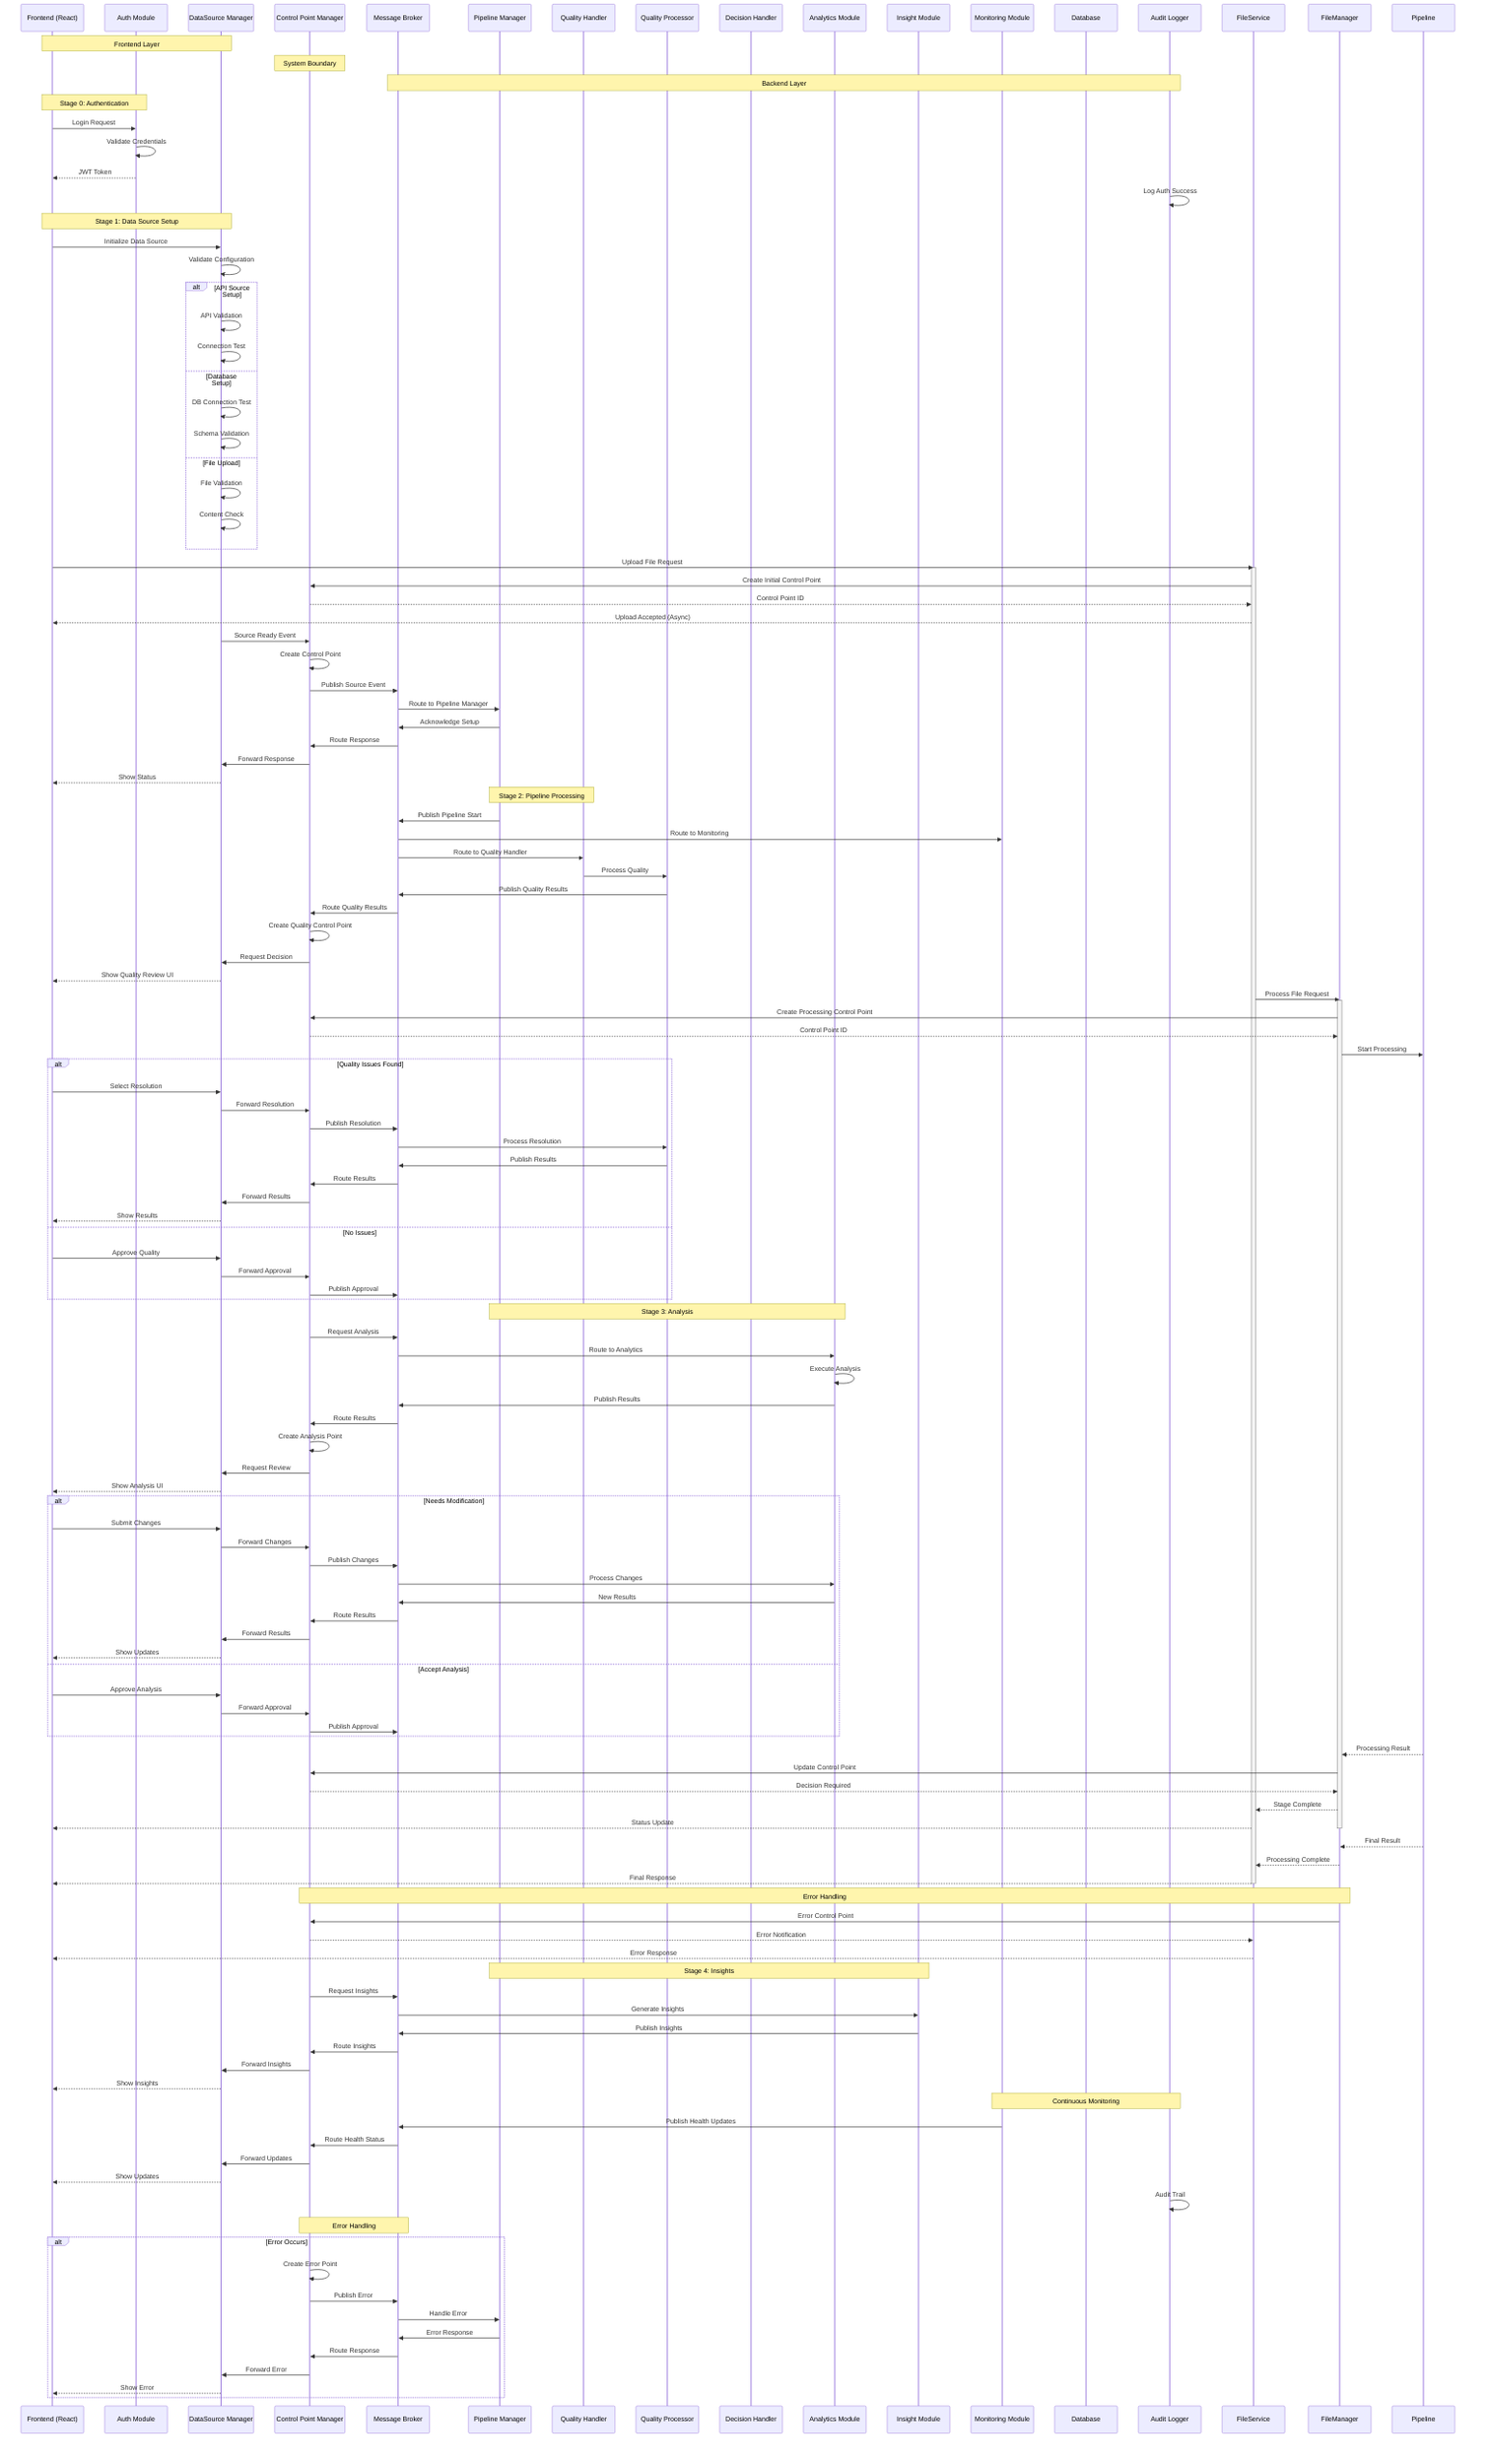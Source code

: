 sequenceDiagram
    participant UI as Frontend (React)
    participant Auth as Auth Module
    participant DSM as DataSource Manager
    participant CPM as Control Point Manager
    participant MB as Message Broker
    participant PM as Pipeline Manager
    participant QH as Quality Handler
    participant QP as Quality Processor
    participant DH as Decision Handler
    participant AM as Analytics Module
    participant IM as Insight Module
    participant MM as Monitoring Module
    participant DB as Database
    participant Logger as Audit Logger
    participant FS as FileService
    participant FM as FileManager
    participant Pipe as Pipeline

    Note over UI, DSM: Frontend Layer
    Note over CPM: System Boundary
    Note over MB, Logger: Backend Layer

    Note over UI, Auth: Stage 0: Authentication
    UI->>Auth: Login Request
    Auth->>Auth: Validate Credentials
    Auth-->>UI: JWT Token
    Logger->>Logger: Log Auth Success

    Note over UI, DSM: Stage 1: Data Source Setup
    UI->>DSM: Initialize Data Source
    DSM->>DSM: Validate Configuration

    alt API Source Setup
        DSM->>DSM: API Validation
        DSM->>DSM: Connection Test
    else Database Setup
        DSM->>DSM: DB Connection Test
        DSM->>DSM: Schema Validation
    else File Upload
        DSM->>DSM: File Validation
        DSM->>DSM: Content Check
    end

    %% Integrating Second Diagram's Initial Upload Flow
    UI->>FS: Upload File Request
    activate FS
    FS->>CPM: Create Initial Control Point
    CPM-->>FS: Control Point ID
    FS-->>UI: Upload Accepted (Async)

    DSM->>CPM: Source Ready Event
    CPM->>CPM: Create Control Point
    CPM->>MB: Publish Source Event
    MB->>PM: Route to Pipeline Manager
    PM->>MB: Acknowledge Setup
    MB->>CPM: Route Response
    CPM->>DSM: Forward Response
    DSM-->>UI: Show Status

    Note over PM, QH: Stage 2: Pipeline Processing
    PM->>MB: Publish Pipeline Start
    MB->>MM: Route to Monitoring
    MB->>QH: Route to Quality Handler
    QH->>QP: Process Quality
    QP->>MB: Publish Quality Results
    MB->>CPM: Route Quality Results
    CPM->>CPM: Create Quality Control Point
    CPM->>DSM: Request Decision
    DSM-->>UI: Show Quality Review UI

    %% Integrating Second Diagram's Processing Flow
    FS->>FM: Process File Request
    activate FM
    FM->>CPM: Create Processing Control Point
    CPM-->>FM: Control Point ID
    FM->>Pipe: Start Processing

    alt Quality Issues Found
        UI->>DSM: Select Resolution
        DSM->>CPM: Forward Resolution
        CPM->>MB: Publish Resolution
        MB->>QP: Process Resolution
        QP->>MB: Publish Results
        MB->>CPM: Route Results
        CPM->>DSM: Forward Results
        DSM-->>UI: Show Results
    else No Issues
        UI->>DSM: Approve Quality
        DSM->>CPM: Forward Approval
        CPM->>MB: Publish Approval
    end

    Note over PM, AM: Stage 3: Analysis
    CPM->>MB: Request Analysis
    MB->>AM: Route to Analytics
    AM->>AM: Execute Analysis
    AM->>MB: Publish Results
    MB->>CPM: Route Results
    CPM->>CPM: Create Analysis Point
    CPM->>DSM: Request Review
    DSM-->>UI: Show Analysis UI

    alt Needs Modification
        UI->>DSM: Submit Changes
        DSM->>CPM: Forward Changes
        CPM->>MB: Publish Changes
        MB->>AM: Process Changes
        AM->>MB: New Results
        MB->>CPM: Route Results
        CPM->>DSM: Forward Results
        DSM-->>UI: Show Updates
    else Accept Analysis
        UI->>DSM: Approve Analysis
        DSM->>CPM: Forward Approval
        CPM->>MB: Publish Approval
    end

    %% Integrating Second Diagram's Response Flow - Success Path
    Pipe-->>FM: Processing Result
    FM->>CPM: Update Control Point
    CPM-->>FM: Decision Required
    FM-->>FS: Stage Complete
    FS-->>UI: Status Update
    deactivate FM

    %% Final Response
    Pipe-->>FM: Final Result
    FM-->>FS: Processing Complete
    FS-->>UI: Final Response
    deactivate FS

    %% Error Path
    Note over FM,CPM: Error Handling
    FM->>CPM: Error Control Point
    CPM-->>FS: Error Notification
    FS-->>UI: Error Response

    Note over PM, IM: Stage 4: Insights
    CPM->>MB: Request Insights
    MB->>IM: Generate Insights
    IM->>MB: Publish Insights
    MB->>CPM: Route Insights
    CPM->>DSM: Forward Insights
    DSM-->>UI: Show Insights

    Note over MM, Logger: Continuous Monitoring
    MM->>MB: Publish Health Updates
    MB->>CPM: Route Health Status
    CPM->>DSM: Forward Updates
    DSM-->>UI: Show Updates
    Logger->>Logger: Audit Trail

    Note over CPM, MB: Error Handling
    alt Error Occurs
        CPM->>CPM: Create Error Point
        CPM->>MB: Publish Error
        MB->>PM: Handle Error
        PM->>MB: Error Response
        MB->>CPM: Route Response
        CPM->>DSM: Forward Error
        DSM-->>UI: Show Error
    end